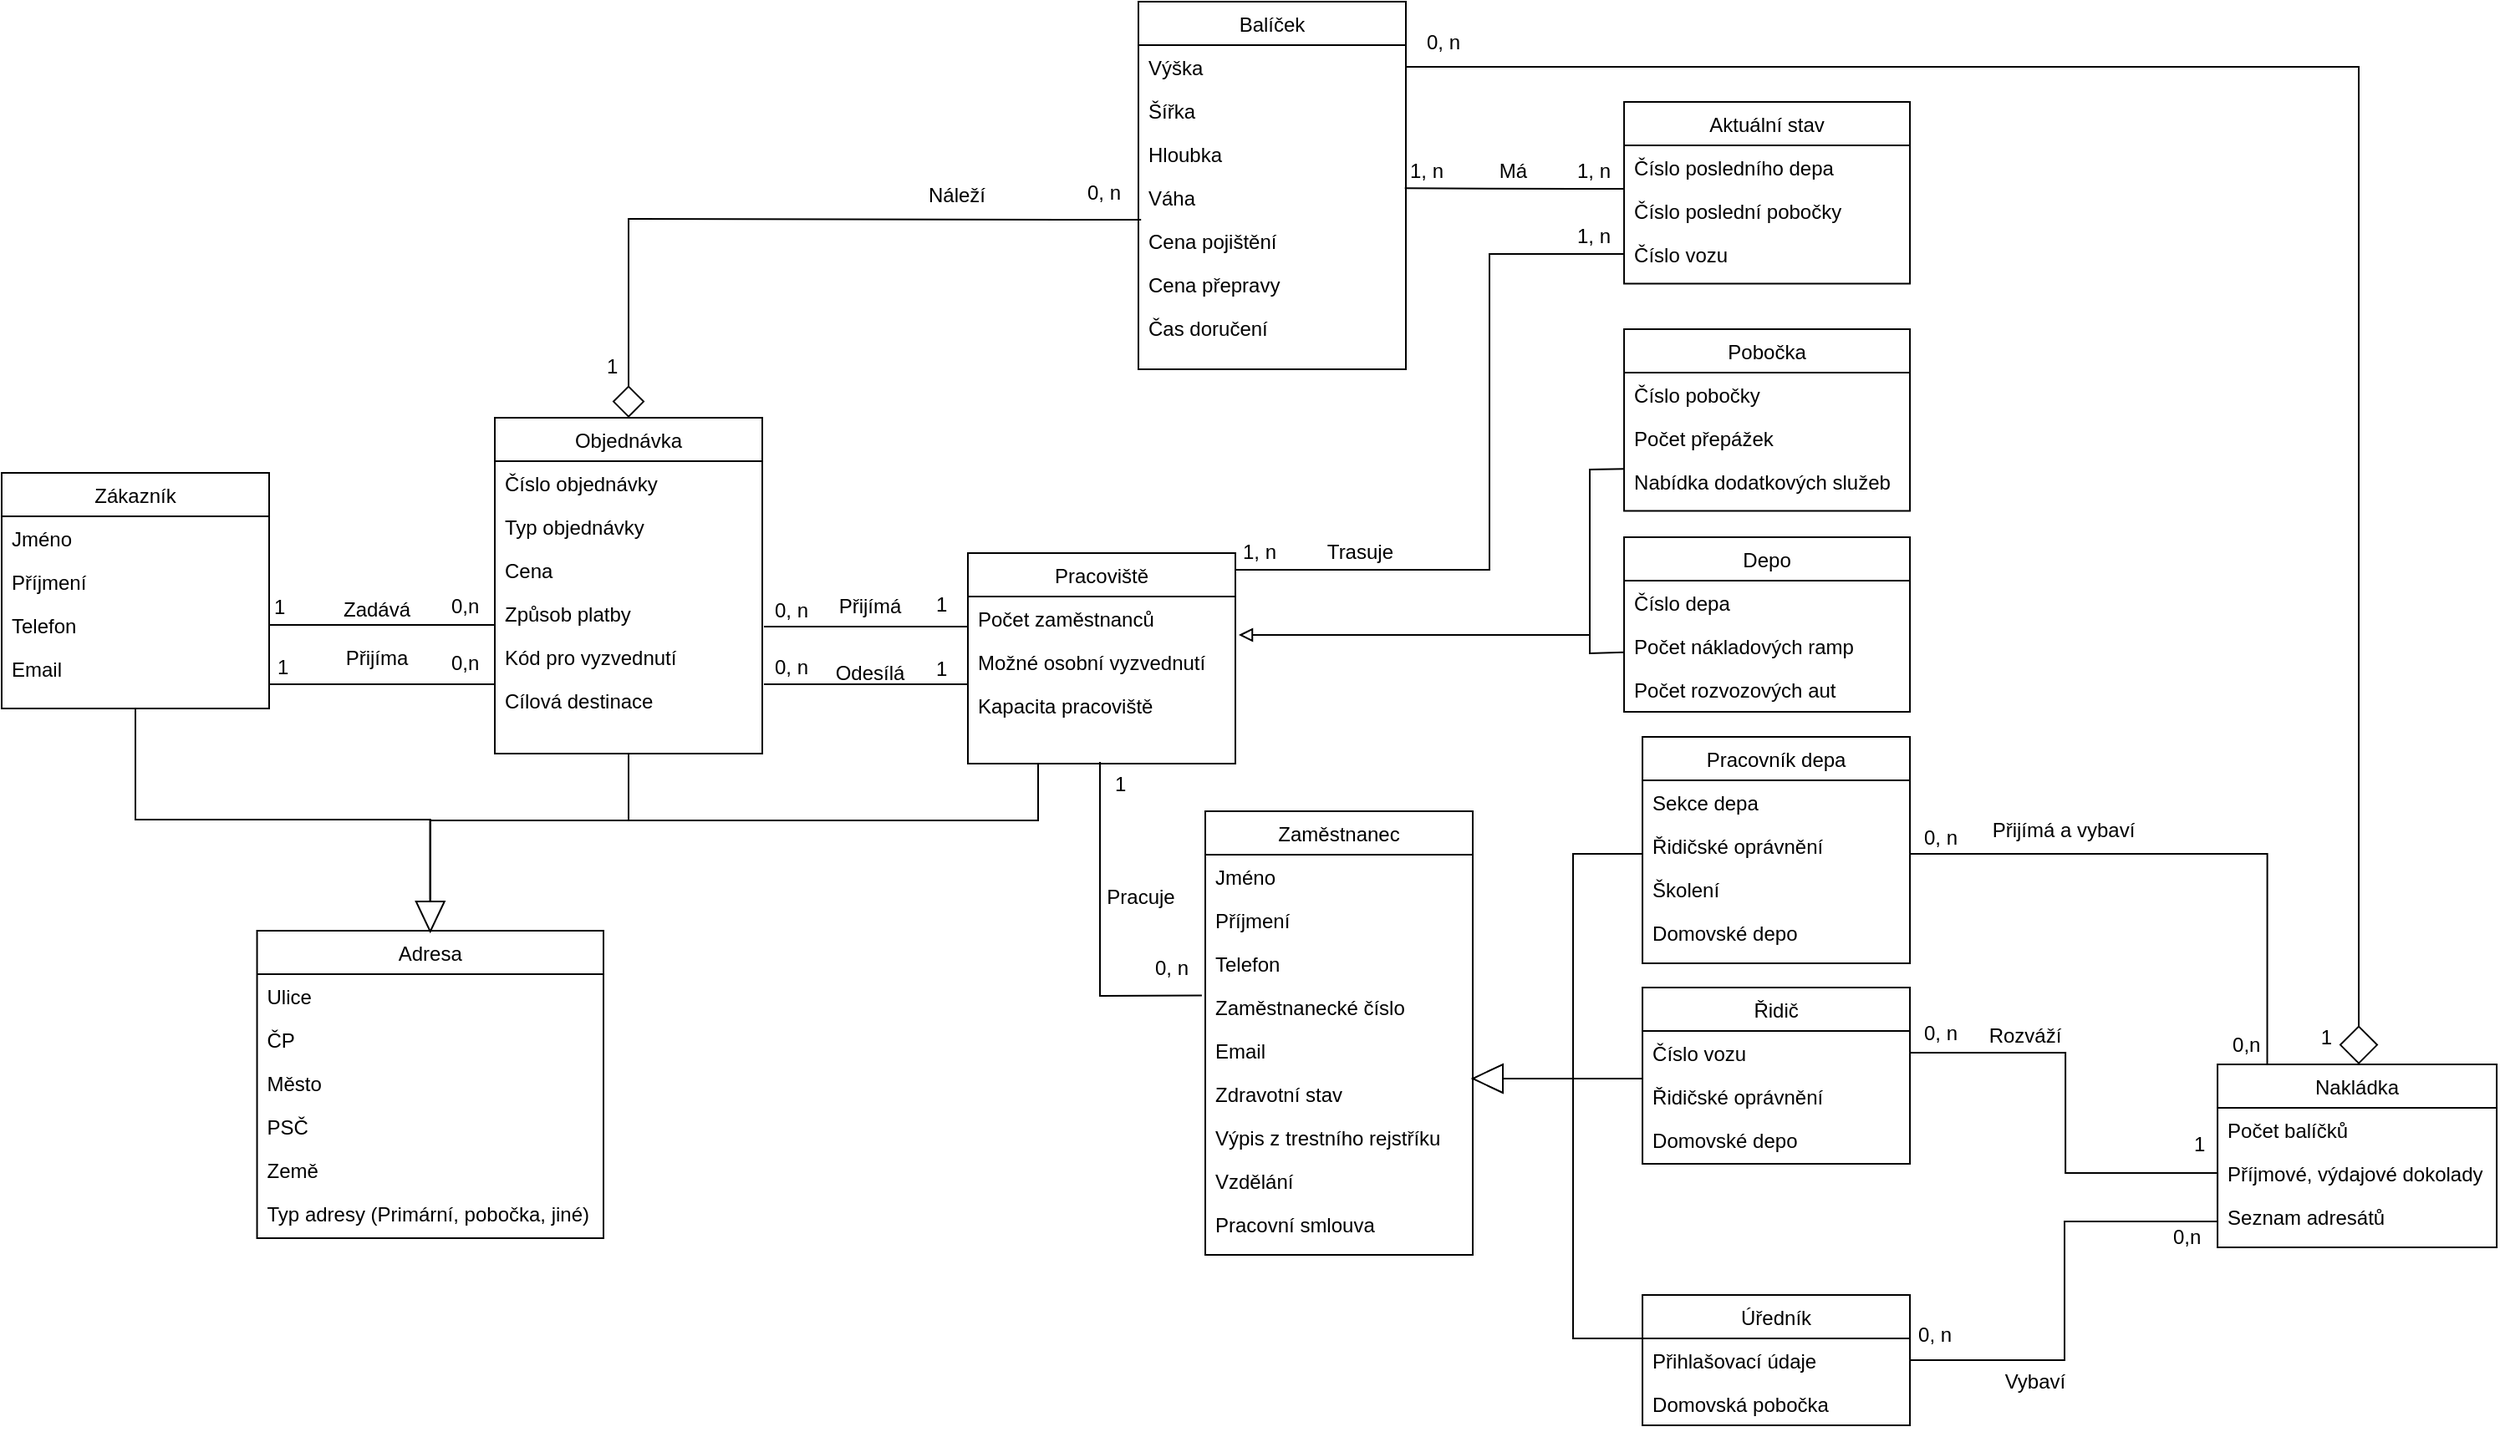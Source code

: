 <mxfile version="20.6.0" type="github">
  <diagram id="L5aYX6kbzt17_Y6ruYPm" name="Stránka-1">
    <mxGraphModel dx="2222" dy="780" grid="1" gridSize="10" guides="1" tooltips="1" connect="1" arrows="1" fold="1" page="1" pageScale="1" pageWidth="827" pageHeight="1169" math="0" shadow="0">
      <root>
        <mxCell id="0" />
        <mxCell id="1" parent="0" />
        <mxCell id="BDrxVBF3FfCTh_j3WBqN-53" style="edgeStyle=orthogonalEdgeStyle;rounded=0;orthogonalLoop=1;jettySize=auto;html=1;startArrow=none;startFill=0;endArrow=none;endFill=0;sourcePerimeterSpacing=0;targetPerimeterSpacing=16;entryX=0.5;entryY=0;entryDx=0;entryDy=0;" parent="1" source="regOmah-uOrhAEvhPZx0-2" target="regOmah-uOrhAEvhPZx0-7" edge="1">
          <mxGeometry relative="1" as="geometry" />
        </mxCell>
        <mxCell id="regOmah-uOrhAEvhPZx0-2" value="Zákazník" style="swimlane;fontStyle=0;align=center;verticalAlign=top;childLayout=stackLayout;horizontal=1;startSize=26;horizontalStack=0;resizeParent=1;resizeLast=0;collapsible=1;marginBottom=0;rounded=0;shadow=0;strokeWidth=1;" parent="1" vertex="1">
          <mxGeometry x="-310" y="442" width="160" height="141" as="geometry">
            <mxRectangle x="230" y="140" width="160" height="26" as="alternateBounds" />
          </mxGeometry>
        </mxCell>
        <mxCell id="regOmah-uOrhAEvhPZx0-3" value="Jméno" style="text;align=left;verticalAlign=top;spacingLeft=4;spacingRight=4;overflow=hidden;rotatable=0;points=[[0,0.5],[1,0.5]];portConstraint=eastwest;" parent="regOmah-uOrhAEvhPZx0-2" vertex="1">
          <mxGeometry y="26" width="160" height="26" as="geometry" />
        </mxCell>
        <mxCell id="regOmah-uOrhAEvhPZx0-4" value="Příjmení" style="text;align=left;verticalAlign=top;spacingLeft=4;spacingRight=4;overflow=hidden;rotatable=0;points=[[0,0.5],[1,0.5]];portConstraint=eastwest;rounded=0;shadow=0;html=0;" parent="regOmah-uOrhAEvhPZx0-2" vertex="1">
          <mxGeometry y="52" width="160" height="26" as="geometry" />
        </mxCell>
        <mxCell id="regOmah-uOrhAEvhPZx0-5" value="Telefon" style="text;align=left;verticalAlign=top;spacingLeft=4;spacingRight=4;overflow=hidden;rotatable=0;points=[[0,0.5],[1,0.5]];portConstraint=eastwest;rounded=0;shadow=0;html=0;" parent="regOmah-uOrhAEvhPZx0-2" vertex="1">
          <mxGeometry y="78" width="160" height="26" as="geometry" />
        </mxCell>
        <mxCell id="regOmah-uOrhAEvhPZx0-6" value="Email" style="text;align=left;verticalAlign=top;spacingLeft=4;spacingRight=4;overflow=hidden;rotatable=0;points=[[0,0.5],[1,0.5]];portConstraint=eastwest;rounded=0;shadow=0;html=0;" parent="regOmah-uOrhAEvhPZx0-2" vertex="1">
          <mxGeometry y="104" width="160" height="26" as="geometry" />
        </mxCell>
        <mxCell id="regOmah-uOrhAEvhPZx0-7" value="Adresa" style="swimlane;fontStyle=0;align=center;verticalAlign=top;childLayout=stackLayout;horizontal=1;startSize=26;horizontalStack=0;resizeParent=1;resizeLast=0;collapsible=1;marginBottom=0;rounded=0;shadow=0;strokeWidth=1;" parent="1" vertex="1">
          <mxGeometry x="-157.23" y="716" width="207.23" height="184" as="geometry">
            <mxRectangle x="550" y="140" width="160" height="26" as="alternateBounds" />
          </mxGeometry>
        </mxCell>
        <mxCell id="regOmah-uOrhAEvhPZx0-8" value="Ulice" style="text;align=left;verticalAlign=top;spacingLeft=4;spacingRight=4;overflow=hidden;rotatable=0;points=[[0,0.5],[1,0.5]];portConstraint=eastwest;rounded=0;shadow=0;html=0;" parent="regOmah-uOrhAEvhPZx0-7" vertex="1">
          <mxGeometry y="26" width="207.23" height="26" as="geometry" />
        </mxCell>
        <mxCell id="regOmah-uOrhAEvhPZx0-9" value="ČP" style="text;align=left;verticalAlign=top;spacingLeft=4;spacingRight=4;overflow=hidden;rotatable=0;points=[[0,0.5],[1,0.5]];portConstraint=eastwest;rounded=0;shadow=0;html=0;" parent="regOmah-uOrhAEvhPZx0-7" vertex="1">
          <mxGeometry y="52" width="207.23" height="26" as="geometry" />
        </mxCell>
        <mxCell id="regOmah-uOrhAEvhPZx0-10" value="Město" style="text;align=left;verticalAlign=top;spacingLeft=4;spacingRight=4;overflow=hidden;rotatable=0;points=[[0,0.5],[1,0.5]];portConstraint=eastwest;rounded=0;shadow=0;html=0;" parent="regOmah-uOrhAEvhPZx0-7" vertex="1">
          <mxGeometry y="78" width="207.23" height="26" as="geometry" />
        </mxCell>
        <mxCell id="regOmah-uOrhAEvhPZx0-11" value="PSČ" style="text;align=left;verticalAlign=top;spacingLeft=4;spacingRight=4;overflow=hidden;rotatable=0;points=[[0,0.5],[1,0.5]];portConstraint=eastwest;rounded=0;shadow=0;html=0;" parent="regOmah-uOrhAEvhPZx0-7" vertex="1">
          <mxGeometry y="104" width="207.23" height="26" as="geometry" />
        </mxCell>
        <mxCell id="regOmah-uOrhAEvhPZx0-12" value="Země" style="text;align=left;verticalAlign=top;spacingLeft=4;spacingRight=4;overflow=hidden;rotatable=0;points=[[0,0.5],[1,0.5]];portConstraint=eastwest;rounded=0;shadow=0;html=0;" parent="regOmah-uOrhAEvhPZx0-7" vertex="1">
          <mxGeometry y="130" width="207.23" height="26" as="geometry" />
        </mxCell>
        <mxCell id="regOmah-uOrhAEvhPZx0-123" value="Typ adresy (Primární, pobočka, jiné)&#xa;" style="text;align=left;verticalAlign=top;spacingLeft=4;spacingRight=4;overflow=hidden;rotatable=0;points=[[0,0.5],[1,0.5]];portConstraint=eastwest;rounded=0;shadow=0;html=0;" parent="regOmah-uOrhAEvhPZx0-7" vertex="1">
          <mxGeometry y="156" width="207.23" height="26" as="geometry" />
        </mxCell>
        <mxCell id="regOmah-uOrhAEvhPZx0-153" style="edgeStyle=orthogonalEdgeStyle;rounded=0;jumpSize=6;orthogonalLoop=1;jettySize=auto;html=1;strokeWidth=1;startArrow=none;startFill=0;endArrow=diamond;endFill=0;startSize=17;endSize=21;exitX=1;exitY=0.5;exitDx=0;exitDy=0;" parent="1" source="regOmah-uOrhAEvhPZx0-17" target="regOmah-uOrhAEvhPZx0-94" edge="1">
          <mxGeometry relative="1" as="geometry">
            <mxPoint x="990" y="330.0" as="targetPoint" />
            <mxPoint x="540" y="290" as="sourcePoint" />
            <Array as="points">
              <mxPoint x="1100" y="199" />
            </Array>
          </mxGeometry>
        </mxCell>
        <mxCell id="regOmah-uOrhAEvhPZx0-16" value="Balíček" style="swimlane;fontStyle=0;align=center;verticalAlign=top;childLayout=stackLayout;horizontal=1;startSize=26;horizontalStack=0;resizeParent=1;resizeLast=0;collapsible=1;marginBottom=0;rounded=0;shadow=0;strokeWidth=1;" parent="1" vertex="1">
          <mxGeometry x="370" y="160" width="160" height="220" as="geometry">
            <mxRectangle x="550" y="140" width="160" height="26" as="alternateBounds" />
          </mxGeometry>
        </mxCell>
        <mxCell id="regOmah-uOrhAEvhPZx0-17" value="Výška" style="text;align=left;verticalAlign=top;spacingLeft=4;spacingRight=4;overflow=hidden;rotatable=0;points=[[0,0.5],[1,0.5]];portConstraint=eastwest;" parent="regOmah-uOrhAEvhPZx0-16" vertex="1">
          <mxGeometry y="26" width="160" height="26" as="geometry" />
        </mxCell>
        <mxCell id="regOmah-uOrhAEvhPZx0-18" value="Šířka" style="text;align=left;verticalAlign=top;spacingLeft=4;spacingRight=4;overflow=hidden;rotatable=0;points=[[0,0.5],[1,0.5]];portConstraint=eastwest;" parent="regOmah-uOrhAEvhPZx0-16" vertex="1">
          <mxGeometry y="52" width="160" height="26" as="geometry" />
        </mxCell>
        <mxCell id="regOmah-uOrhAEvhPZx0-19" value="Hloubka" style="text;align=left;verticalAlign=top;spacingLeft=4;spacingRight=4;overflow=hidden;rotatable=0;points=[[0,0.5],[1,0.5]];portConstraint=eastwest;" parent="regOmah-uOrhAEvhPZx0-16" vertex="1">
          <mxGeometry y="78" width="160" height="26" as="geometry" />
        </mxCell>
        <mxCell id="regOmah-uOrhAEvhPZx0-20" value="Váha" style="text;align=left;verticalAlign=top;spacingLeft=4;spacingRight=4;overflow=hidden;rotatable=0;points=[[0,0.5],[1,0.5]];portConstraint=eastwest;rounded=0;shadow=0;html=0;" parent="regOmah-uOrhAEvhPZx0-16" vertex="1">
          <mxGeometry y="104" width="160" height="26" as="geometry" />
        </mxCell>
        <mxCell id="regOmah-uOrhAEvhPZx0-25" value="Cena pojištění" style="text;align=left;verticalAlign=top;spacingLeft=4;spacingRight=4;overflow=hidden;rotatable=0;points=[[0,0.5],[1,0.5]];portConstraint=eastwest;" parent="regOmah-uOrhAEvhPZx0-16" vertex="1">
          <mxGeometry y="130" width="160" height="26" as="geometry" />
        </mxCell>
        <mxCell id="regOmah-uOrhAEvhPZx0-26" value="Cena přepravy" style="text;align=left;verticalAlign=top;spacingLeft=4;spacingRight=4;overflow=hidden;rotatable=0;points=[[0,0.5],[1,0.5]];portConstraint=eastwest;rounded=0;shadow=0;html=0;" parent="regOmah-uOrhAEvhPZx0-16" vertex="1">
          <mxGeometry y="156" width="160" height="26" as="geometry" />
        </mxCell>
        <mxCell id="regOmah-uOrhAEvhPZx0-27" value="Čas doručení" style="text;align=left;verticalAlign=top;spacingLeft=4;spacingRight=4;overflow=hidden;rotatable=0;points=[[0,0.5],[1,0.5]];portConstraint=eastwest;" parent="regOmah-uOrhAEvhPZx0-16" vertex="1">
          <mxGeometry y="182" width="160" height="26" as="geometry" />
        </mxCell>
        <mxCell id="BDrxVBF3FfCTh_j3WBqN-43" style="edgeStyle=orthogonalEdgeStyle;rounded=0;orthogonalLoop=1;jettySize=auto;html=1;endArrow=none;endFill=0;startArrow=block;startFill=0;targetPerimeterSpacing=16;sourcePerimeterSpacing=0;" parent="1" edge="1">
          <mxGeometry relative="1" as="geometry">
            <mxPoint x="640" y="510" as="targetPoint" />
            <mxPoint x="430" y="539" as="sourcePoint" />
            <Array as="points">
              <mxPoint x="430" y="539" />
              <mxPoint x="640" y="540" />
            </Array>
          </mxGeometry>
        </mxCell>
        <mxCell id="BDrxVBF3FfCTh_j3WBqN-56" style="edgeStyle=orthogonalEdgeStyle;rounded=0;orthogonalLoop=1;jettySize=auto;html=1;entryX=0.5;entryY=0;entryDx=0;entryDy=0;startArrow=none;startFill=0;endArrow=none;endFill=0;sourcePerimeterSpacing=0;targetPerimeterSpacing=16;" parent="1" source="regOmah-uOrhAEvhPZx0-29" target="regOmah-uOrhAEvhPZx0-7" edge="1">
          <mxGeometry relative="1" as="geometry">
            <Array as="points">
              <mxPoint x="310" y="650" />
              <mxPoint x="-54" y="650" />
            </Array>
          </mxGeometry>
        </mxCell>
        <mxCell id="L4dFdWg-rqXFqRyfB6u--6" style="edgeStyle=orthogonalEdgeStyle;rounded=0;orthogonalLoop=1;jettySize=auto;html=1;entryX=0;entryY=0.5;entryDx=0;entryDy=0;endArrow=none;endFill=0;" edge="1" parent="1" source="regOmah-uOrhAEvhPZx0-29">
          <mxGeometry relative="1" as="geometry">
            <mxPoint x="660.53" y="311" as="targetPoint" />
            <Array as="points">
              <mxPoint x="580" y="500" />
              <mxPoint x="580" y="311" />
            </Array>
          </mxGeometry>
        </mxCell>
        <mxCell id="regOmah-uOrhAEvhPZx0-29" value="Pracoviště" style="swimlane;fontStyle=0;align=center;verticalAlign=top;childLayout=stackLayout;horizontal=1;startSize=26;horizontalStack=0;resizeParent=1;resizeLast=0;collapsible=1;marginBottom=0;rounded=0;shadow=0;strokeWidth=1;" parent="1" vertex="1">
          <mxGeometry x="268" y="490" width="160" height="126" as="geometry">
            <mxRectangle x="268" y="426" width="160" height="26" as="alternateBounds" />
          </mxGeometry>
        </mxCell>
        <mxCell id="regOmah-uOrhAEvhPZx0-33" value="Počet zaměstnanců" style="text;align=left;verticalAlign=top;spacingLeft=4;spacingRight=4;overflow=hidden;rotatable=0;points=[[0,0.5],[1,0.5]];portConstraint=eastwest;rounded=0;shadow=0;html=0;" parent="regOmah-uOrhAEvhPZx0-29" vertex="1">
          <mxGeometry y="26" width="160" height="26" as="geometry" />
        </mxCell>
        <mxCell id="BDrxVBF3FfCTh_j3WBqN-11" value="Možné osobní vyzvednutí" style="text;align=left;verticalAlign=top;spacingLeft=4;spacingRight=4;overflow=hidden;rotatable=0;points=[[0,0.5],[1,0.5]];portConstraint=eastwest;rounded=0;shadow=0;html=0;" parent="regOmah-uOrhAEvhPZx0-29" vertex="1">
          <mxGeometry y="52" width="160" height="26" as="geometry" />
        </mxCell>
        <mxCell id="BDrxVBF3FfCTh_j3WBqN-32" value="Kapacita pracoviště" style="text;align=left;verticalAlign=top;spacingLeft=4;spacingRight=4;overflow=hidden;rotatable=0;points=[[0,0.5],[1,0.5]];portConstraint=eastwest;rounded=0;shadow=0;html=0;" parent="regOmah-uOrhAEvhPZx0-29" vertex="1">
          <mxGeometry y="78" width="160" height="26" as="geometry" />
        </mxCell>
        <mxCell id="regOmah-uOrhAEvhPZx0-35" value="Zaměstnanec" style="swimlane;fontStyle=0;align=center;verticalAlign=top;childLayout=stackLayout;horizontal=1;startSize=26;horizontalStack=0;resizeParent=1;resizeLast=0;collapsible=1;marginBottom=0;rounded=0;shadow=0;strokeWidth=1;" parent="1" vertex="1">
          <mxGeometry x="410" y="644.5" width="160" height="265.5" as="geometry">
            <mxRectangle x="550" y="140" width="160" height="26" as="alternateBounds" />
          </mxGeometry>
        </mxCell>
        <mxCell id="regOmah-uOrhAEvhPZx0-36" value="Jméno" style="text;align=left;verticalAlign=top;spacingLeft=4;spacingRight=4;overflow=hidden;rotatable=0;points=[[0,0.5],[1,0.5]];portConstraint=eastwest;" parent="regOmah-uOrhAEvhPZx0-35" vertex="1">
          <mxGeometry y="26" width="160" height="26" as="geometry" />
        </mxCell>
        <mxCell id="regOmah-uOrhAEvhPZx0-37" value="Příjmení" style="text;align=left;verticalAlign=top;spacingLeft=4;spacingRight=4;overflow=hidden;rotatable=0;points=[[0,0.5],[1,0.5]];portConstraint=eastwest;" parent="regOmah-uOrhAEvhPZx0-35" vertex="1">
          <mxGeometry y="52" width="160" height="26" as="geometry" />
        </mxCell>
        <mxCell id="regOmah-uOrhAEvhPZx0-38" value="Telefon" style="text;align=left;verticalAlign=top;spacingLeft=4;spacingRight=4;overflow=hidden;rotatable=0;points=[[0,0.5],[1,0.5]];portConstraint=eastwest;rounded=0;shadow=0;html=0;" parent="regOmah-uOrhAEvhPZx0-35" vertex="1">
          <mxGeometry y="78" width="160" height="26" as="geometry" />
        </mxCell>
        <mxCell id="regOmah-uOrhAEvhPZx0-39" value="Zaměstnanecké číslo" style="text;align=left;verticalAlign=top;spacingLeft=4;spacingRight=4;overflow=hidden;rotatable=0;points=[[0,0.5],[1,0.5]];portConstraint=eastwest;rounded=0;shadow=0;html=0;" parent="regOmah-uOrhAEvhPZx0-35" vertex="1">
          <mxGeometry y="104" width="160" height="26" as="geometry" />
        </mxCell>
        <mxCell id="regOmah-uOrhAEvhPZx0-40" value="Email" style="text;align=left;verticalAlign=top;spacingLeft=4;spacingRight=4;overflow=hidden;rotatable=0;points=[[0,0.5],[1,0.5]];portConstraint=eastwest;rounded=0;shadow=0;html=0;" parent="regOmah-uOrhAEvhPZx0-35" vertex="1">
          <mxGeometry y="130" width="160" height="26" as="geometry" />
        </mxCell>
        <mxCell id="regOmah-uOrhAEvhPZx0-41" value="Zdravotní stav" style="text;align=left;verticalAlign=top;spacingLeft=4;spacingRight=4;overflow=hidden;rotatable=0;points=[[0,0.5],[1,0.5]];portConstraint=eastwest;rounded=0;shadow=0;html=0;" parent="regOmah-uOrhAEvhPZx0-35" vertex="1">
          <mxGeometry y="156" width="160" height="26" as="geometry" />
        </mxCell>
        <mxCell id="regOmah-uOrhAEvhPZx0-42" value="Výpis z trestního rejstříku" style="text;align=left;verticalAlign=top;spacingLeft=4;spacingRight=4;overflow=hidden;rotatable=0;points=[[0,0.5],[1,0.5]];portConstraint=eastwest;rounded=0;shadow=0;html=0;" parent="regOmah-uOrhAEvhPZx0-35" vertex="1">
          <mxGeometry y="182" width="160" height="26" as="geometry" />
        </mxCell>
        <mxCell id="regOmah-uOrhAEvhPZx0-43" value="Vzdělání" style="text;align=left;verticalAlign=top;spacingLeft=4;spacingRight=4;overflow=hidden;rotatable=0;points=[[0,0.5],[1,0.5]];portConstraint=eastwest;rounded=0;shadow=0;html=0;" parent="regOmah-uOrhAEvhPZx0-35" vertex="1">
          <mxGeometry y="208" width="160" height="26" as="geometry" />
        </mxCell>
        <mxCell id="regOmah-uOrhAEvhPZx0-44" value="Pracovní smlouva" style="text;align=left;verticalAlign=top;spacingLeft=4;spacingRight=4;overflow=hidden;rotatable=0;points=[[0,0.5],[1,0.5]];portConstraint=eastwest;rounded=0;shadow=0;html=0;" parent="regOmah-uOrhAEvhPZx0-35" vertex="1">
          <mxGeometry y="234" width="160" height="26" as="geometry" />
        </mxCell>
        <mxCell id="regOmah-uOrhAEvhPZx0-51" value="0, n" style="resizable=0;align=right;verticalAlign=bottom;labelBackgroundColor=none;fontSize=12;" parent="1" connectable="0" vertex="1">
          <mxGeometry x="357" y="260" as="geometry">
            <mxPoint x="4" y="23" as="offset" />
          </mxGeometry>
        </mxCell>
        <mxCell id="regOmah-uOrhAEvhPZx0-52" style="edgeStyle=orthogonalEdgeStyle;rounded=0;orthogonalLoop=1;jettySize=auto;html=1;endArrow=none;endFill=0;" parent="1" source="regOmah-uOrhAEvhPZx0-5" edge="1">
          <mxGeometry relative="1" as="geometry">
            <mxPoint x="-15" y="533" as="targetPoint" />
          </mxGeometry>
        </mxCell>
        <mxCell id="regOmah-uOrhAEvhPZx0-53" value="" style="endArrow=none;html=1;rounded=0;entryX=0.006;entryY=-0.085;entryDx=0;entryDy=0;entryPerimeter=0;endFill=0;" parent="1" edge="1">
          <mxGeometry width="50" height="50" relative="1" as="geometry">
            <mxPoint x="347" y="615" as="sourcePoint" />
            <mxPoint x="407.96" y="754.79" as="targetPoint" />
            <Array as="points">
              <mxPoint x="347" y="755" />
            </Array>
          </mxGeometry>
        </mxCell>
        <mxCell id="regOmah-uOrhAEvhPZx0-54" value="Řidič" style="swimlane;fontStyle=0;align=center;verticalAlign=top;childLayout=stackLayout;horizontal=1;startSize=26;horizontalStack=0;resizeParent=1;resizeLast=0;collapsible=1;marginBottom=0;rounded=0;shadow=0;strokeWidth=1;" parent="1" vertex="1">
          <mxGeometry x="671.53" y="750" width="160" height="105.5" as="geometry">
            <mxRectangle x="340" y="380" width="170" height="26" as="alternateBounds" />
          </mxGeometry>
        </mxCell>
        <mxCell id="regOmah-uOrhAEvhPZx0-55" value="Číslo vozu" style="text;align=left;verticalAlign=top;spacingLeft=4;spacingRight=4;overflow=hidden;rotatable=0;points=[[0,0.5],[1,0.5]];portConstraint=eastwest;" parent="regOmah-uOrhAEvhPZx0-54" vertex="1">
          <mxGeometry y="26" width="160" height="26" as="geometry" />
        </mxCell>
        <mxCell id="regOmah-uOrhAEvhPZx0-56" value="Řidičské oprávnění" style="text;align=left;verticalAlign=top;spacingLeft=4;spacingRight=4;overflow=hidden;rotatable=0;points=[[0,0.5],[1,0.5]];portConstraint=eastwest;" parent="regOmah-uOrhAEvhPZx0-54" vertex="1">
          <mxGeometry y="52" width="160" height="26" as="geometry" />
        </mxCell>
        <mxCell id="regOmah-uOrhAEvhPZx0-155" value="Domovské depo" style="text;align=left;verticalAlign=top;spacingLeft=4;spacingRight=4;overflow=hidden;rotatable=0;points=[[0,0.5],[1,0.5]];portConstraint=eastwest;" parent="regOmah-uOrhAEvhPZx0-54" vertex="1">
          <mxGeometry y="78" width="160" height="26" as="geometry" />
        </mxCell>
        <mxCell id="regOmah-uOrhAEvhPZx0-57" value="Úředník" style="swimlane;fontStyle=0;align=center;verticalAlign=top;childLayout=stackLayout;horizontal=1;startSize=26;horizontalStack=0;resizeParent=1;resizeLast=0;collapsible=1;marginBottom=0;rounded=0;shadow=0;strokeWidth=1;" parent="1" vertex="1">
          <mxGeometry x="671.53" y="934" width="160" height="78" as="geometry">
            <mxRectangle x="340" y="380" width="170" height="26" as="alternateBounds" />
          </mxGeometry>
        </mxCell>
        <mxCell id="regOmah-uOrhAEvhPZx0-58" value="Přihlašovací údaje" style="text;align=left;verticalAlign=top;spacingLeft=4;spacingRight=4;overflow=hidden;rotatable=0;points=[[0,0.5],[1,0.5]];portConstraint=eastwest;" parent="regOmah-uOrhAEvhPZx0-57" vertex="1">
          <mxGeometry y="26" width="160" height="26" as="geometry" />
        </mxCell>
        <mxCell id="BDrxVBF3FfCTh_j3WBqN-48" value="Domovská pobočka" style="text;align=left;verticalAlign=top;spacingLeft=4;spacingRight=4;overflow=hidden;rotatable=0;points=[[0,0.5],[1,0.5]];portConstraint=eastwest;" parent="regOmah-uOrhAEvhPZx0-57" vertex="1">
          <mxGeometry y="52" width="160" height="26" as="geometry" />
        </mxCell>
        <mxCell id="regOmah-uOrhAEvhPZx0-61" value="" style="endArrow=none;html=1;rounded=0;strokeWidth=1;exitX=0;exitY=0;exitDx=0;exitDy=0;exitPerimeter=0;" parent="1" edge="1">
          <mxGeometry width="50" height="50" relative="1" as="geometry">
            <mxPoint x="671.53" y="960" as="sourcePoint" />
            <mxPoint x="630" y="800" as="targetPoint" />
            <Array as="points">
              <mxPoint x="630" y="960" />
              <mxPoint x="630" y="920" />
            </Array>
          </mxGeometry>
        </mxCell>
        <mxCell id="regOmah-uOrhAEvhPZx0-62" value="1" style="resizable=0;align=left;verticalAlign=bottom;labelBackgroundColor=none;fontSize=12;" parent="1" connectable="0" vertex="1">
          <mxGeometry x="357" y="622.0" as="geometry">
            <mxPoint x="-3" y="15" as="offset" />
          </mxGeometry>
        </mxCell>
        <mxCell id="regOmah-uOrhAEvhPZx0-63" value="0, n" style="resizable=0;align=left;verticalAlign=bottom;labelBackgroundColor=none;fontSize=12;" parent="1" connectable="0" vertex="1">
          <mxGeometry x="390" y="759.0" as="geometry">
            <mxPoint x="-12" y="-12" as="offset" />
          </mxGeometry>
        </mxCell>
        <mxCell id="regOmah-uOrhAEvhPZx0-64" value="1" style="resizable=0;align=left;verticalAlign=bottom;labelBackgroundColor=none;fontSize=12;" parent="1" connectable="0" vertex="1">
          <mxGeometry x="-143" y="522.0" as="geometry">
            <mxPoint x="-6" y="9" as="offset" />
          </mxGeometry>
        </mxCell>
        <mxCell id="regOmah-uOrhAEvhPZx0-65" value="Zadává" style="text;html=1;resizable=0;points=[];;align=center;verticalAlign=middle;labelBackgroundColor=none;rounded=0;shadow=0;strokeWidth=1;fontSize=12;" parent="1" vertex="1" connectable="0">
          <mxGeometry x="-95" y="524" as="geometry">
            <mxPoint x="9" as="offset" />
          </mxGeometry>
        </mxCell>
        <mxCell id="regOmah-uOrhAEvhPZx0-66" value="Vybaví" style="text;html=1;resizable=0;points=[];;align=center;verticalAlign=middle;labelBackgroundColor=none;rounded=0;shadow=0;strokeWidth=1;fontSize=12;rotation=0;" parent="1" vertex="1" connectable="0">
          <mxGeometry x="882.53" y="999.5" as="geometry">
            <mxPoint x="23" y="-14" as="offset" />
          </mxGeometry>
        </mxCell>
        <mxCell id="regOmah-uOrhAEvhPZx0-67" value="Pracuje" style="text;html=1;resizable=0;points=[];;align=center;verticalAlign=middle;labelBackgroundColor=none;rounded=0;shadow=0;strokeWidth=1;fontSize=12;" parent="1" vertex="1" connectable="0">
          <mxGeometry x="348" y="710" as="geometry">
            <mxPoint x="23" y="-14" as="offset" />
          </mxGeometry>
        </mxCell>
        <mxCell id="regOmah-uOrhAEvhPZx0-68" value="Rozváží" style="text;html=1;resizable=0;points=[];;align=center;verticalAlign=middle;labelBackgroundColor=none;rounded=0;shadow=0;strokeWidth=1;fontSize=12;" parent="1" vertex="1" connectable="0">
          <mxGeometry x="876.53" y="793" as="geometry">
            <mxPoint x="23" y="-14" as="offset" />
          </mxGeometry>
        </mxCell>
        <mxCell id="regOmah-uOrhAEvhPZx0-69" style="edgeStyle=orthogonalEdgeStyle;rounded=0;orthogonalLoop=1;jettySize=auto;html=1;entryX=0;entryY=0.5;entryDx=0;entryDy=0;endArrow=none;endFill=0;" parent="1" source="regOmah-uOrhAEvhPZx0-55" edge="1">
          <mxGeometry relative="1" as="geometry">
            <mxPoint x="1015.53" y="861" as="targetPoint" />
            <Array as="points">
              <mxPoint x="924.53" y="789.5" />
              <mxPoint x="924.53" y="861.5" />
            </Array>
          </mxGeometry>
        </mxCell>
        <mxCell id="regOmah-uOrhAEvhPZx0-70" style="edgeStyle=orthogonalEdgeStyle;rounded=0;orthogonalLoop=1;jettySize=auto;html=1;entryX=0;entryY=0.5;entryDx=0;entryDy=0;endArrow=none;endFill=0;" parent="1" source="regOmah-uOrhAEvhPZx0-58" target="regOmah-uOrhAEvhPZx0-97" edge="1">
          <mxGeometry relative="1" as="geometry">
            <mxPoint x="914.53" y="1021.5" as="targetPoint" />
            <Array as="points">
              <mxPoint x="924" y="973" />
              <mxPoint x="924" y="890" />
              <mxPoint x="1016" y="890" />
            </Array>
          </mxGeometry>
        </mxCell>
        <mxCell id="regOmah-uOrhAEvhPZx0-73" value="0, n" style="resizable=0;align=left;verticalAlign=bottom;labelBackgroundColor=none;fontSize=12;" parent="1" connectable="0" vertex="1">
          <mxGeometry x="840.53" y="970.5" as="geometry">
            <mxPoint x="-6" y="-4" as="offset" />
          </mxGeometry>
        </mxCell>
        <mxCell id="regOmah-uOrhAEvhPZx0-75" value="0, n" style="resizable=0;align=right;verticalAlign=bottom;labelBackgroundColor=none;fontSize=12;" parent="1" connectable="0" vertex="1">
          <mxGeometry x="170" y="510" as="geometry">
            <mxPoint x="4" y="23" as="offset" />
          </mxGeometry>
        </mxCell>
        <mxCell id="regOmah-uOrhAEvhPZx0-77" value="0, n" style="resizable=0;align=left;verticalAlign=bottom;labelBackgroundColor=none;fontSize=12;" parent="1" connectable="0" vertex="1">
          <mxGeometry x="810" y="670.0" as="geometry">
            <mxPoint x="28" y="116" as="offset" />
          </mxGeometry>
        </mxCell>
        <mxCell id="regOmah-uOrhAEvhPZx0-94" value="Nakládka" style="swimlane;fontStyle=0;align=center;verticalAlign=top;childLayout=stackLayout;horizontal=1;startSize=26;horizontalStack=0;resizeParent=1;resizeLast=0;collapsible=1;marginBottom=0;rounded=0;shadow=0;strokeWidth=1;" parent="1" vertex="1">
          <mxGeometry x="1015.53" y="796" width="167" height="109.5" as="geometry">
            <mxRectangle x="550" y="140" width="160" height="26" as="alternateBounds" />
          </mxGeometry>
        </mxCell>
        <mxCell id="regOmah-uOrhAEvhPZx0-95" value="Počet balíčků" style="text;align=left;verticalAlign=top;spacingLeft=4;spacingRight=4;overflow=hidden;rotatable=0;points=[[0,0.5],[1,0.5]];portConstraint=eastwest;" parent="regOmah-uOrhAEvhPZx0-94" vertex="1">
          <mxGeometry y="26" width="167" height="26" as="geometry" />
        </mxCell>
        <mxCell id="regOmah-uOrhAEvhPZx0-97" value="Příjmové, výdajové dokolady" style="text;align=left;verticalAlign=top;spacingLeft=4;spacingRight=4;overflow=hidden;rotatable=0;points=[[0,0.5],[1,0.5]];portConstraint=eastwest;" parent="regOmah-uOrhAEvhPZx0-94" vertex="1">
          <mxGeometry y="52" width="167" height="26" as="geometry" />
        </mxCell>
        <mxCell id="regOmah-uOrhAEvhPZx0-98" value="Seznam adresátů" style="text;align=left;verticalAlign=top;spacingLeft=4;spacingRight=4;overflow=hidden;rotatable=0;points=[[0,0.5],[1,0.5]];portConstraint=eastwest;" parent="regOmah-uOrhAEvhPZx0-94" vertex="1">
          <mxGeometry y="78" width="167" height="26" as="geometry" />
        </mxCell>
        <mxCell id="regOmah-uOrhAEvhPZx0-99" value="1" style="resizable=0;align=left;verticalAlign=bottom;labelBackgroundColor=none;fontSize=12;" parent="1" connectable="0" vertex="1">
          <mxGeometry x="1002.53" y="837.5" as="geometry">
            <mxPoint x="-3" y="15" as="offset" />
          </mxGeometry>
        </mxCell>
        <mxCell id="regOmah-uOrhAEvhPZx0-100" value="0,n" style="resizable=0;align=left;verticalAlign=bottom;labelBackgroundColor=none;fontSize=12;" parent="1" connectable="0" vertex="1">
          <mxGeometry x="990" y="900.0" as="geometry">
            <mxPoint x="-3" y="8" as="offset" />
          </mxGeometry>
        </mxCell>
        <mxCell id="regOmah-uOrhAEvhPZx0-104" value="Přijímá" style="text;html=1;resizable=0;points=[];;align=center;verticalAlign=middle;labelBackgroundColor=none;rounded=0;shadow=0;strokeWidth=1;fontSize=12;" parent="1" vertex="1" connectable="0">
          <mxGeometry x="200" y="522" as="geometry">
            <mxPoint x="9" as="offset" />
          </mxGeometry>
        </mxCell>
        <mxCell id="BDrxVBF3FfCTh_j3WBqN-55" style="edgeStyle=orthogonalEdgeStyle;rounded=0;orthogonalLoop=1;jettySize=auto;html=1;entryX=0.5;entryY=0;entryDx=0;entryDy=0;startArrow=none;startFill=0;endArrow=none;endFill=0;sourcePerimeterSpacing=0;targetPerimeterSpacing=16;" parent="1" source="regOmah-uOrhAEvhPZx0-105" target="regOmah-uOrhAEvhPZx0-7" edge="1">
          <mxGeometry relative="1" as="geometry">
            <Array as="points">
              <mxPoint x="65" y="650" />
              <mxPoint x="-54" y="650" />
            </Array>
          </mxGeometry>
        </mxCell>
        <mxCell id="regOmah-uOrhAEvhPZx0-105" value="Objednávka" style="swimlane;fontStyle=0;align=center;verticalAlign=top;childLayout=stackLayout;horizontal=1;startSize=26;horizontalStack=0;resizeParent=1;resizeLast=0;collapsible=1;marginBottom=0;rounded=0;shadow=0;strokeWidth=1;" parent="1" vertex="1">
          <mxGeometry x="-15" y="409" width="160" height="201" as="geometry">
            <mxRectangle x="550" y="140" width="160" height="26" as="alternateBounds" />
          </mxGeometry>
        </mxCell>
        <mxCell id="regOmah-uOrhAEvhPZx0-106" value="Číslo objednávky" style="text;align=left;verticalAlign=top;spacingLeft=4;spacingRight=4;overflow=hidden;rotatable=0;points=[[0,0.5],[1,0.5]];portConstraint=eastwest;" parent="regOmah-uOrhAEvhPZx0-105" vertex="1">
          <mxGeometry y="26" width="160" height="26" as="geometry" />
        </mxCell>
        <mxCell id="regOmah-uOrhAEvhPZx0-107" value="Typ objednávky" style="text;align=left;verticalAlign=top;spacingLeft=4;spacingRight=4;overflow=hidden;rotatable=0;points=[[0,0.5],[1,0.5]];portConstraint=eastwest;rounded=0;shadow=0;html=0;" parent="regOmah-uOrhAEvhPZx0-105" vertex="1">
          <mxGeometry y="52" width="160" height="26" as="geometry" />
        </mxCell>
        <mxCell id="regOmah-uOrhAEvhPZx0-108" value="Cena" style="text;align=left;verticalAlign=top;spacingLeft=4;spacingRight=4;overflow=hidden;rotatable=0;points=[[0,0.5],[1,0.5]];portConstraint=eastwest;rounded=0;shadow=0;html=0;" parent="regOmah-uOrhAEvhPZx0-105" vertex="1">
          <mxGeometry y="78" width="160" height="26" as="geometry" />
        </mxCell>
        <mxCell id="regOmah-uOrhAEvhPZx0-109" value="Způsob platby" style="text;align=left;verticalAlign=top;spacingLeft=4;spacingRight=4;overflow=hidden;rotatable=0;points=[[0,0.5],[1,0.5]];portConstraint=eastwest;" parent="regOmah-uOrhAEvhPZx0-105" vertex="1">
          <mxGeometry y="104" width="160" height="26" as="geometry" />
        </mxCell>
        <mxCell id="regOmah-uOrhAEvhPZx0-28" value="Kód pro vyzvednutí" style="text;align=left;verticalAlign=top;spacingLeft=4;spacingRight=4;overflow=hidden;rotatable=0;points=[[0,0.5],[1,0.5]];portConstraint=eastwest;" parent="regOmah-uOrhAEvhPZx0-105" vertex="1">
          <mxGeometry y="130" width="160" height="26" as="geometry" />
        </mxCell>
        <mxCell id="BDrxVBF3FfCTh_j3WBqN-51" value="Cílová destinace" style="text;align=left;verticalAlign=top;spacingLeft=4;spacingRight=4;overflow=hidden;rotatable=0;points=[[0,0.5],[1,0.5]];portConstraint=eastwest;" parent="regOmah-uOrhAEvhPZx0-105" vertex="1">
          <mxGeometry y="156" width="160" height="26" as="geometry" />
        </mxCell>
        <mxCell id="regOmah-uOrhAEvhPZx0-110" style="edgeStyle=orthogonalEdgeStyle;rounded=0;orthogonalLoop=1;jettySize=auto;html=1;endArrow=none;endFill=0;" parent="1" edge="1">
          <mxGeometry relative="1" as="geometry">
            <mxPoint x="268" y="534" as="targetPoint" />
            <mxPoint x="146" y="534" as="sourcePoint" />
          </mxGeometry>
        </mxCell>
        <mxCell id="regOmah-uOrhAEvhPZx0-111" value="1" style="resizable=0;align=left;verticalAlign=bottom;labelBackgroundColor=none;fontSize=12;" parent="1" connectable="0" vertex="1">
          <mxGeometry x="250" y="514.5" as="geometry">
            <mxPoint x="-3" y="15" as="offset" />
          </mxGeometry>
        </mxCell>
        <mxCell id="regOmah-uOrhAEvhPZx0-112" value="0,n" style="resizable=0;align=left;verticalAlign=bottom;labelBackgroundColor=none;fontSize=12;" parent="1" connectable="0" vertex="1">
          <mxGeometry x="-40" y="515.5" as="geometry">
            <mxPoint x="-3" y="15" as="offset" />
          </mxGeometry>
        </mxCell>
        <mxCell id="regOmah-uOrhAEvhPZx0-114" value="" style="endArrow=none;html=1;rounded=0;exitX=0.5;exitY=0;exitDx=0;exitDy=0;endFill=0;endSize=6;startArrow=diamond;startFill=0;startSize=17;entryX=0.01;entryY=0.021;entryDx=0;entryDy=0;entryPerimeter=0;" parent="1" source="regOmah-uOrhAEvhPZx0-105" target="regOmah-uOrhAEvhPZx0-25" edge="1">
          <mxGeometry width="50" height="50" relative="1" as="geometry">
            <mxPoint x="503" y="490" as="sourcePoint" />
            <mxPoint x="570" y="350" as="targetPoint" />
            <Array as="points">
              <mxPoint x="65" y="290" />
            </Array>
          </mxGeometry>
        </mxCell>
        <mxCell id="regOmah-uOrhAEvhPZx0-115" value="Náleží" style="text;html=1;resizable=0;points=[];;align=center;verticalAlign=middle;labelBackgroundColor=none;rounded=0;shadow=0;strokeWidth=1;fontSize=12;" parent="1" vertex="1" connectable="0">
          <mxGeometry x="290.005" y="250.004" as="geometry">
            <mxPoint x="-29" y="26" as="offset" />
          </mxGeometry>
        </mxCell>
        <mxCell id="regOmah-uOrhAEvhPZx0-116" value="0, n" style="resizable=0;align=right;verticalAlign=bottom;labelBackgroundColor=none;fontSize=12;" parent="1" connectable="0" vertex="1">
          <mxGeometry x="560" y="170" as="geometry">
            <mxPoint x="4" y="23" as="offset" />
          </mxGeometry>
        </mxCell>
        <mxCell id="regOmah-uOrhAEvhPZx0-117" value="1" style="resizable=0;align=left;verticalAlign=bottom;labelBackgroundColor=none;fontSize=12;" parent="1" connectable="0" vertex="1">
          <mxGeometry x="65" y="360.0" as="geometry">
            <mxPoint x="-15" y="27" as="offset" />
          </mxGeometry>
        </mxCell>
        <mxCell id="regOmah-uOrhAEvhPZx0-128" style="edgeStyle=orthogonalEdgeStyle;rounded=0;orthogonalLoop=1;jettySize=auto;html=1;endArrow=none;endFill=0;" parent="1" edge="1">
          <mxGeometry relative="1" as="geometry">
            <mxPoint x="268" y="568.5" as="targetPoint" />
            <mxPoint x="146" y="568.5" as="sourcePoint" />
          </mxGeometry>
        </mxCell>
        <mxCell id="regOmah-uOrhAEvhPZx0-130" value="Odesílá" style="text;html=1;resizable=0;points=[];;align=center;verticalAlign=middle;labelBackgroundColor=none;rounded=0;shadow=0;strokeWidth=1;fontSize=12;" parent="1" vertex="1" connectable="0">
          <mxGeometry x="200" y="562" as="geometry">
            <mxPoint x="9" as="offset" />
          </mxGeometry>
        </mxCell>
        <mxCell id="regOmah-uOrhAEvhPZx0-131" value="1" style="resizable=0;align=left;verticalAlign=bottom;labelBackgroundColor=none;fontSize=12;" parent="1" connectable="0" vertex="1">
          <mxGeometry x="250" y="553.0" as="geometry">
            <mxPoint x="-3" y="15" as="offset" />
          </mxGeometry>
        </mxCell>
        <mxCell id="regOmah-uOrhAEvhPZx0-132" value="0, n" style="resizable=0;align=right;verticalAlign=bottom;labelBackgroundColor=none;fontSize=12;" parent="1" connectable="0" vertex="1">
          <mxGeometry x="170" y="544" as="geometry">
            <mxPoint x="4" y="23" as="offset" />
          </mxGeometry>
        </mxCell>
        <mxCell id="regOmah-uOrhAEvhPZx0-133" value="Přijíma" style="text;html=1;resizable=0;points=[];;align=center;verticalAlign=middle;labelBackgroundColor=none;rounded=0;shadow=0;strokeWidth=1;fontSize=12;" parent="1" vertex="1" connectable="0">
          <mxGeometry x="-95" y="553" as="geometry">
            <mxPoint x="9" as="offset" />
          </mxGeometry>
        </mxCell>
        <mxCell id="regOmah-uOrhAEvhPZx0-134" value="0,n" style="resizable=0;align=left;verticalAlign=bottom;labelBackgroundColor=none;fontSize=12;" parent="1" connectable="0" vertex="1">
          <mxGeometry x="-40" y="549.5" as="geometry">
            <mxPoint x="-3" y="15" as="offset" />
          </mxGeometry>
        </mxCell>
        <mxCell id="regOmah-uOrhAEvhPZx0-135" style="edgeStyle=orthogonalEdgeStyle;rounded=0;orthogonalLoop=1;jettySize=auto;html=1;endArrow=none;endFill=0;" parent="1" edge="1">
          <mxGeometry relative="1" as="geometry">
            <mxPoint x="-15.0" y="568.5" as="targetPoint" />
            <mxPoint x="-150.0" y="568.5" as="sourcePoint" />
          </mxGeometry>
        </mxCell>
        <mxCell id="regOmah-uOrhAEvhPZx0-136" value="1" style="resizable=0;align=left;verticalAlign=bottom;labelBackgroundColor=none;fontSize=12;" parent="1" connectable="0" vertex="1">
          <mxGeometry x="-133" y="532.0" as="geometry">
            <mxPoint x="-14" y="35" as="offset" />
          </mxGeometry>
        </mxCell>
        <mxCell id="regOmah-uOrhAEvhPZx0-154" value="1" style="resizable=0;align=right;verticalAlign=bottom;labelBackgroundColor=none;fontSize=12;" parent="1" connectable="0" vertex="1">
          <mxGeometry x="1081.53" y="765.5" as="geometry">
            <mxPoint x="4" y="23" as="offset" />
          </mxGeometry>
        </mxCell>
        <mxCell id="BDrxVBF3FfCTh_j3WBqN-2" value="Depo" style="swimlane;fontStyle=0;align=center;verticalAlign=top;childLayout=stackLayout;horizontal=1;startSize=26;horizontalStack=0;resizeParent=1;resizeLast=0;collapsible=1;marginBottom=0;rounded=0;shadow=0;strokeWidth=1;" parent="1" vertex="1">
          <mxGeometry x="660.53" y="480.5" width="171" height="104.5" as="geometry">
            <mxRectangle x="550" y="140" width="160" height="26" as="alternateBounds" />
          </mxGeometry>
        </mxCell>
        <mxCell id="BDrxVBF3FfCTh_j3WBqN-3" value="Číslo depa" style="text;align=left;verticalAlign=top;spacingLeft=4;spacingRight=4;overflow=hidden;rotatable=0;points=[[0,0.5],[1,0.5]];portConstraint=eastwest;" parent="BDrxVBF3FfCTh_j3WBqN-2" vertex="1">
          <mxGeometry y="26" width="171" height="26" as="geometry" />
        </mxCell>
        <mxCell id="BDrxVBF3FfCTh_j3WBqN-30" value="Počet nákladových ramp" style="text;align=left;verticalAlign=top;spacingLeft=4;spacingRight=4;overflow=hidden;rotatable=0;points=[[0,0.5],[1,0.5]];portConstraint=eastwest;" parent="BDrxVBF3FfCTh_j3WBqN-2" vertex="1">
          <mxGeometry y="52" width="171" height="26" as="geometry" />
        </mxCell>
        <mxCell id="BDrxVBF3FfCTh_j3WBqN-47" value="Počet rozvozových aut" style="text;align=left;verticalAlign=top;spacingLeft=4;spacingRight=4;overflow=hidden;rotatable=0;points=[[0,0.5],[1,0.5]];portConstraint=eastwest;" parent="BDrxVBF3FfCTh_j3WBqN-2" vertex="1">
          <mxGeometry y="78" width="171" height="26" as="geometry" />
        </mxCell>
        <mxCell id="regOmah-uOrhAEvhPZx0-60" value="" style="triangle;whiteSpace=wrap;html=1;fillColor=#FFFFFF;rotation=-180;" parent="1" vertex="1">
          <mxGeometry x="570" y="796" width="18" height="17" as="geometry" />
        </mxCell>
        <mxCell id="BDrxVBF3FfCTh_j3WBqN-12" value="" style="edgeStyle=orthogonalEdgeStyle;rounded=0;orthogonalLoop=1;jettySize=auto;html=1;endArrow=none;endFill=0;strokeWidth=1;entryX=0;entryY=0.5;entryDx=0;entryDy=0;" parent="1" source="regOmah-uOrhAEvhPZx0-56" target="regOmah-uOrhAEvhPZx0-60" edge="1">
          <mxGeometry relative="1" as="geometry">
            <mxPoint x="576.048" y="889.299" as="targetPoint" />
            <mxPoint x="671.53" y="815" as="sourcePoint" />
            <Array as="points">
              <mxPoint x="588" y="805" />
            </Array>
          </mxGeometry>
        </mxCell>
        <mxCell id="BDrxVBF3FfCTh_j3WBqN-13" value="Pracovník depa" style="swimlane;fontStyle=0;align=center;verticalAlign=top;childLayout=stackLayout;horizontal=1;startSize=26;horizontalStack=0;resizeParent=1;resizeLast=0;collapsible=1;marginBottom=0;rounded=0;shadow=0;strokeWidth=1;" parent="1" vertex="1">
          <mxGeometry x="671.53" y="600" width="160" height="135.5" as="geometry">
            <mxRectangle x="340" y="380" width="170" height="26" as="alternateBounds" />
          </mxGeometry>
        </mxCell>
        <mxCell id="BDrxVBF3FfCTh_j3WBqN-14" value="Sekce depa" style="text;align=left;verticalAlign=top;spacingLeft=4;spacingRight=4;overflow=hidden;rotatable=0;points=[[0,0.5],[1,0.5]];portConstraint=eastwest;" parent="BDrxVBF3FfCTh_j3WBqN-13" vertex="1">
          <mxGeometry y="26" width="160" height="26" as="geometry" />
        </mxCell>
        <mxCell id="BDrxVBF3FfCTh_j3WBqN-15" value="Řidičské oprávnění" style="text;align=left;verticalAlign=top;spacingLeft=4;spacingRight=4;overflow=hidden;rotatable=0;points=[[0,0.5],[1,0.5]];portConstraint=eastwest;" parent="BDrxVBF3FfCTh_j3WBqN-13" vertex="1">
          <mxGeometry y="52" width="160" height="26" as="geometry" />
        </mxCell>
        <mxCell id="BDrxVBF3FfCTh_j3WBqN-16" value="Školení" style="text;align=left;verticalAlign=top;spacingLeft=4;spacingRight=4;overflow=hidden;rotatable=0;points=[[0,0.5],[1,0.5]];portConstraint=eastwest;" parent="BDrxVBF3FfCTh_j3WBqN-13" vertex="1">
          <mxGeometry y="78" width="160" height="26" as="geometry" />
        </mxCell>
        <mxCell id="BDrxVBF3FfCTh_j3WBqN-50" value="Domovské depo" style="text;align=left;verticalAlign=top;spacingLeft=4;spacingRight=4;overflow=hidden;rotatable=0;points=[[0,0.5],[1,0.5]];portConstraint=eastwest;" parent="BDrxVBF3FfCTh_j3WBqN-13" vertex="1">
          <mxGeometry y="104" width="160" height="26" as="geometry" />
        </mxCell>
        <mxCell id="BDrxVBF3FfCTh_j3WBqN-18" value="" style="endArrow=none;html=1;rounded=0;strokeWidth=1;exitX=0;exitY=0;exitDx=0;exitDy=0;exitPerimeter=0;" parent="1" edge="1">
          <mxGeometry width="50" height="50" relative="1" as="geometry">
            <mxPoint x="671.53" y="670" as="sourcePoint" />
            <mxPoint x="630" y="800" as="targetPoint" />
            <Array as="points">
              <mxPoint x="630" y="670" />
            </Array>
          </mxGeometry>
        </mxCell>
        <mxCell id="BDrxVBF3FfCTh_j3WBqN-19" style="edgeStyle=orthogonalEdgeStyle;rounded=0;orthogonalLoop=1;jettySize=auto;html=1;entryX=0.178;entryY=0;entryDx=0;entryDy=0;endArrow=none;endFill=0;entryPerimeter=0;" parent="1" target="regOmah-uOrhAEvhPZx0-94" edge="1">
          <mxGeometry relative="1" as="geometry">
            <mxPoint x="1015.53" y="742" as="targetPoint" />
            <Array as="points">
              <mxPoint x="1045" y="670" />
            </Array>
            <mxPoint x="831.53" y="670" as="sourcePoint" />
          </mxGeometry>
        </mxCell>
        <mxCell id="BDrxVBF3FfCTh_j3WBqN-20" value="Přijímá a vybaví" style="text;html=1;resizable=0;points=[];;align=center;verticalAlign=middle;labelBackgroundColor=none;rounded=0;shadow=0;strokeWidth=1;fontSize=12;" parent="1" vertex="1" connectable="0">
          <mxGeometry x="900" y="670" as="geometry">
            <mxPoint x="23" y="-14" as="offset" />
          </mxGeometry>
        </mxCell>
        <mxCell id="BDrxVBF3FfCTh_j3WBqN-22" value="0,n" style="resizable=0;align=left;verticalAlign=bottom;labelBackgroundColor=none;fontSize=12;" parent="1" connectable="0" vertex="1">
          <mxGeometry x="1002.53" y="850.75" as="geometry">
            <mxPoint x="20" y="-58" as="offset" />
          </mxGeometry>
        </mxCell>
        <mxCell id="BDrxVBF3FfCTh_j3WBqN-23" value="Pobočka" style="swimlane;fontStyle=0;align=center;verticalAlign=top;childLayout=stackLayout;horizontal=1;startSize=26;horizontalStack=0;resizeParent=1;resizeLast=0;collapsible=1;marginBottom=0;rounded=0;shadow=0;strokeWidth=1;" parent="1" vertex="1">
          <mxGeometry x="660.53" y="356" width="171" height="108.75" as="geometry">
            <mxRectangle x="550" y="140" width="160" height="26" as="alternateBounds" />
          </mxGeometry>
        </mxCell>
        <mxCell id="BDrxVBF3FfCTh_j3WBqN-24" value="Číslo pobočky" style="text;align=left;verticalAlign=top;spacingLeft=4;spacingRight=4;overflow=hidden;rotatable=0;points=[[0,0.5],[1,0.5]];portConstraint=eastwest;" parent="BDrxVBF3FfCTh_j3WBqN-23" vertex="1">
          <mxGeometry y="26" width="171" height="26" as="geometry" />
        </mxCell>
        <mxCell id="BDrxVBF3FfCTh_j3WBqN-29" value="Počet přepážek" style="text;align=left;verticalAlign=top;spacingLeft=4;spacingRight=4;overflow=hidden;rotatable=0;points=[[0,0.5],[1,0.5]];portConstraint=eastwest;" parent="BDrxVBF3FfCTh_j3WBqN-23" vertex="1">
          <mxGeometry y="52" width="171" height="26" as="geometry" />
        </mxCell>
        <mxCell id="BDrxVBF3FfCTh_j3WBqN-37" value="Nabídka dodatkových služeb" style="text;align=left;verticalAlign=top;spacingLeft=4;spacingRight=4;overflow=hidden;rotatable=0;points=[[0,0.5],[1,0.5]];portConstraint=eastwest;" parent="BDrxVBF3FfCTh_j3WBqN-23" vertex="1">
          <mxGeometry y="78" width="171" height="26" as="geometry" />
        </mxCell>
        <mxCell id="BDrxVBF3FfCTh_j3WBqN-33" value="" style="endArrow=none;html=1;rounded=0;endFill=0;startArrow=none;entryX=-0.001;entryY=0.215;entryDx=0;entryDy=0;entryPerimeter=0;" parent="1" target="BDrxVBF3FfCTh_j3WBqN-37" edge="1">
          <mxGeometry width="50" height="50" relative="1" as="geometry">
            <mxPoint x="640" y="510" as="sourcePoint" />
            <mxPoint x="656.03" y="436" as="targetPoint" />
            <Array as="points">
              <mxPoint x="640" y="440" />
            </Array>
          </mxGeometry>
        </mxCell>
        <mxCell id="BDrxVBF3FfCTh_j3WBqN-38" value="" style="endArrow=none;html=1;rounded=0;endFill=0;entryX=-0.001;entryY=0.648;entryDx=0;entryDy=0;entryPerimeter=0;" parent="1" edge="1" target="BDrxVBF3FfCTh_j3WBqN-30">
          <mxGeometry width="50" height="50" relative="1" as="geometry">
            <mxPoint x="640" y="510" as="sourcePoint" />
            <mxPoint x="656.03" y="549" as="targetPoint" />
            <Array as="points">
              <mxPoint x="640" y="550" />
            </Array>
          </mxGeometry>
        </mxCell>
        <mxCell id="BDrxVBF3FfCTh_j3WBqN-46" value="0, n" style="resizable=0;align=left;verticalAlign=bottom;labelBackgroundColor=none;fontSize=12;" parent="1" connectable="0" vertex="1">
          <mxGeometry x="810" y="553.0" as="geometry">
            <mxPoint x="28" y="116" as="offset" />
          </mxGeometry>
        </mxCell>
        <mxCell id="BDrxVBF3FfCTh_j3WBqN-57" value="" style="triangle;whiteSpace=wrap;html=1;fillColor=#FFFFFF;rotation=90;" parent="1" vertex="1">
          <mxGeometry x="-62.62" y="699" width="18" height="17" as="geometry" />
        </mxCell>
        <mxCell id="L4dFdWg-rqXFqRyfB6u--7" style="edgeStyle=orthogonalEdgeStyle;rounded=0;orthogonalLoop=1;jettySize=auto;html=1;entryX=0.996;entryY=0.295;entryDx=0;entryDy=0;entryPerimeter=0;endArrow=none;endFill=0;" edge="1" parent="1" source="L4dFdWg-rqXFqRyfB6u--2" target="regOmah-uOrhAEvhPZx0-20">
          <mxGeometry relative="1" as="geometry">
            <Array as="points">
              <mxPoint x="630" y="272" />
              <mxPoint x="630" y="272" />
            </Array>
          </mxGeometry>
        </mxCell>
        <mxCell id="L4dFdWg-rqXFqRyfB6u--2" value="Aktuální stav" style="swimlane;fontStyle=0;align=center;verticalAlign=top;childLayout=stackLayout;horizontal=1;startSize=26;horizontalStack=0;resizeParent=1;resizeLast=0;collapsible=1;marginBottom=0;rounded=0;shadow=0;strokeWidth=1;" vertex="1" parent="1">
          <mxGeometry x="660.53" y="220" width="171" height="108.75" as="geometry">
            <mxRectangle x="550" y="140" width="160" height="26" as="alternateBounds" />
          </mxGeometry>
        </mxCell>
        <mxCell id="L4dFdWg-rqXFqRyfB6u--3" value="Číslo posledního depa" style="text;align=left;verticalAlign=top;spacingLeft=4;spacingRight=4;overflow=hidden;rotatable=0;points=[[0,0.5],[1,0.5]];portConstraint=eastwest;" vertex="1" parent="L4dFdWg-rqXFqRyfB6u--2">
          <mxGeometry y="26" width="171" height="26" as="geometry" />
        </mxCell>
        <mxCell id="L4dFdWg-rqXFqRyfB6u--4" value="Číslo poslední pobočky" style="text;align=left;verticalAlign=top;spacingLeft=4;spacingRight=4;overflow=hidden;rotatable=0;points=[[0,0.5],[1,0.5]];portConstraint=eastwest;" vertex="1" parent="L4dFdWg-rqXFqRyfB6u--2">
          <mxGeometry y="52" width="171" height="26" as="geometry" />
        </mxCell>
        <mxCell id="L4dFdWg-rqXFqRyfB6u--14" value="Číslo vozu" style="text;align=left;verticalAlign=top;spacingLeft=4;spacingRight=4;overflow=hidden;rotatable=0;points=[[0,0.5],[1,0.5]];portConstraint=eastwest;" vertex="1" parent="L4dFdWg-rqXFqRyfB6u--2">
          <mxGeometry y="78" width="171" height="26" as="geometry" />
        </mxCell>
        <mxCell id="L4dFdWg-rqXFqRyfB6u--8" value="1, n" style="resizable=0;align=right;verticalAlign=bottom;labelBackgroundColor=none;fontSize=12;" connectable="0" vertex="1" parent="1">
          <mxGeometry x="550" y="247" as="geometry">
            <mxPoint x="4" y="23" as="offset" />
          </mxGeometry>
        </mxCell>
        <mxCell id="L4dFdWg-rqXFqRyfB6u--9" value="Má" style="resizable=0;align=right;verticalAlign=bottom;labelBackgroundColor=none;fontSize=12;" connectable="0" vertex="1" parent="1">
          <mxGeometry x="600" y="247" as="geometry">
            <mxPoint x="4" y="23" as="offset" />
          </mxGeometry>
        </mxCell>
        <mxCell id="L4dFdWg-rqXFqRyfB6u--10" value="1, n" style="resizable=0;align=right;verticalAlign=bottom;labelBackgroundColor=none;fontSize=12;" connectable="0" vertex="1" parent="1">
          <mxGeometry x="650" y="247" as="geometry">
            <mxPoint x="4" y="23" as="offset" />
          </mxGeometry>
        </mxCell>
        <mxCell id="L4dFdWg-rqXFqRyfB6u--11" value="1, n" style="resizable=0;align=right;verticalAlign=bottom;labelBackgroundColor=none;fontSize=12;" connectable="0" vertex="1" parent="1">
          <mxGeometry x="450" y="475" as="geometry">
            <mxPoint x="4" y="23" as="offset" />
          </mxGeometry>
        </mxCell>
        <mxCell id="L4dFdWg-rqXFqRyfB6u--12" value="Trasuje" style="resizable=0;align=right;verticalAlign=bottom;labelBackgroundColor=none;fontSize=12;" connectable="0" vertex="1" parent="1">
          <mxGeometry x="520" y="475" as="geometry">
            <mxPoint x="4" y="23" as="offset" />
          </mxGeometry>
        </mxCell>
        <mxCell id="L4dFdWg-rqXFqRyfB6u--13" value="1, n" style="resizable=0;align=right;verticalAlign=bottom;labelBackgroundColor=none;fontSize=12;" connectable="0" vertex="1" parent="1">
          <mxGeometry x="650" y="286" as="geometry">
            <mxPoint x="4" y="23" as="offset" />
          </mxGeometry>
        </mxCell>
      </root>
    </mxGraphModel>
  </diagram>
</mxfile>
